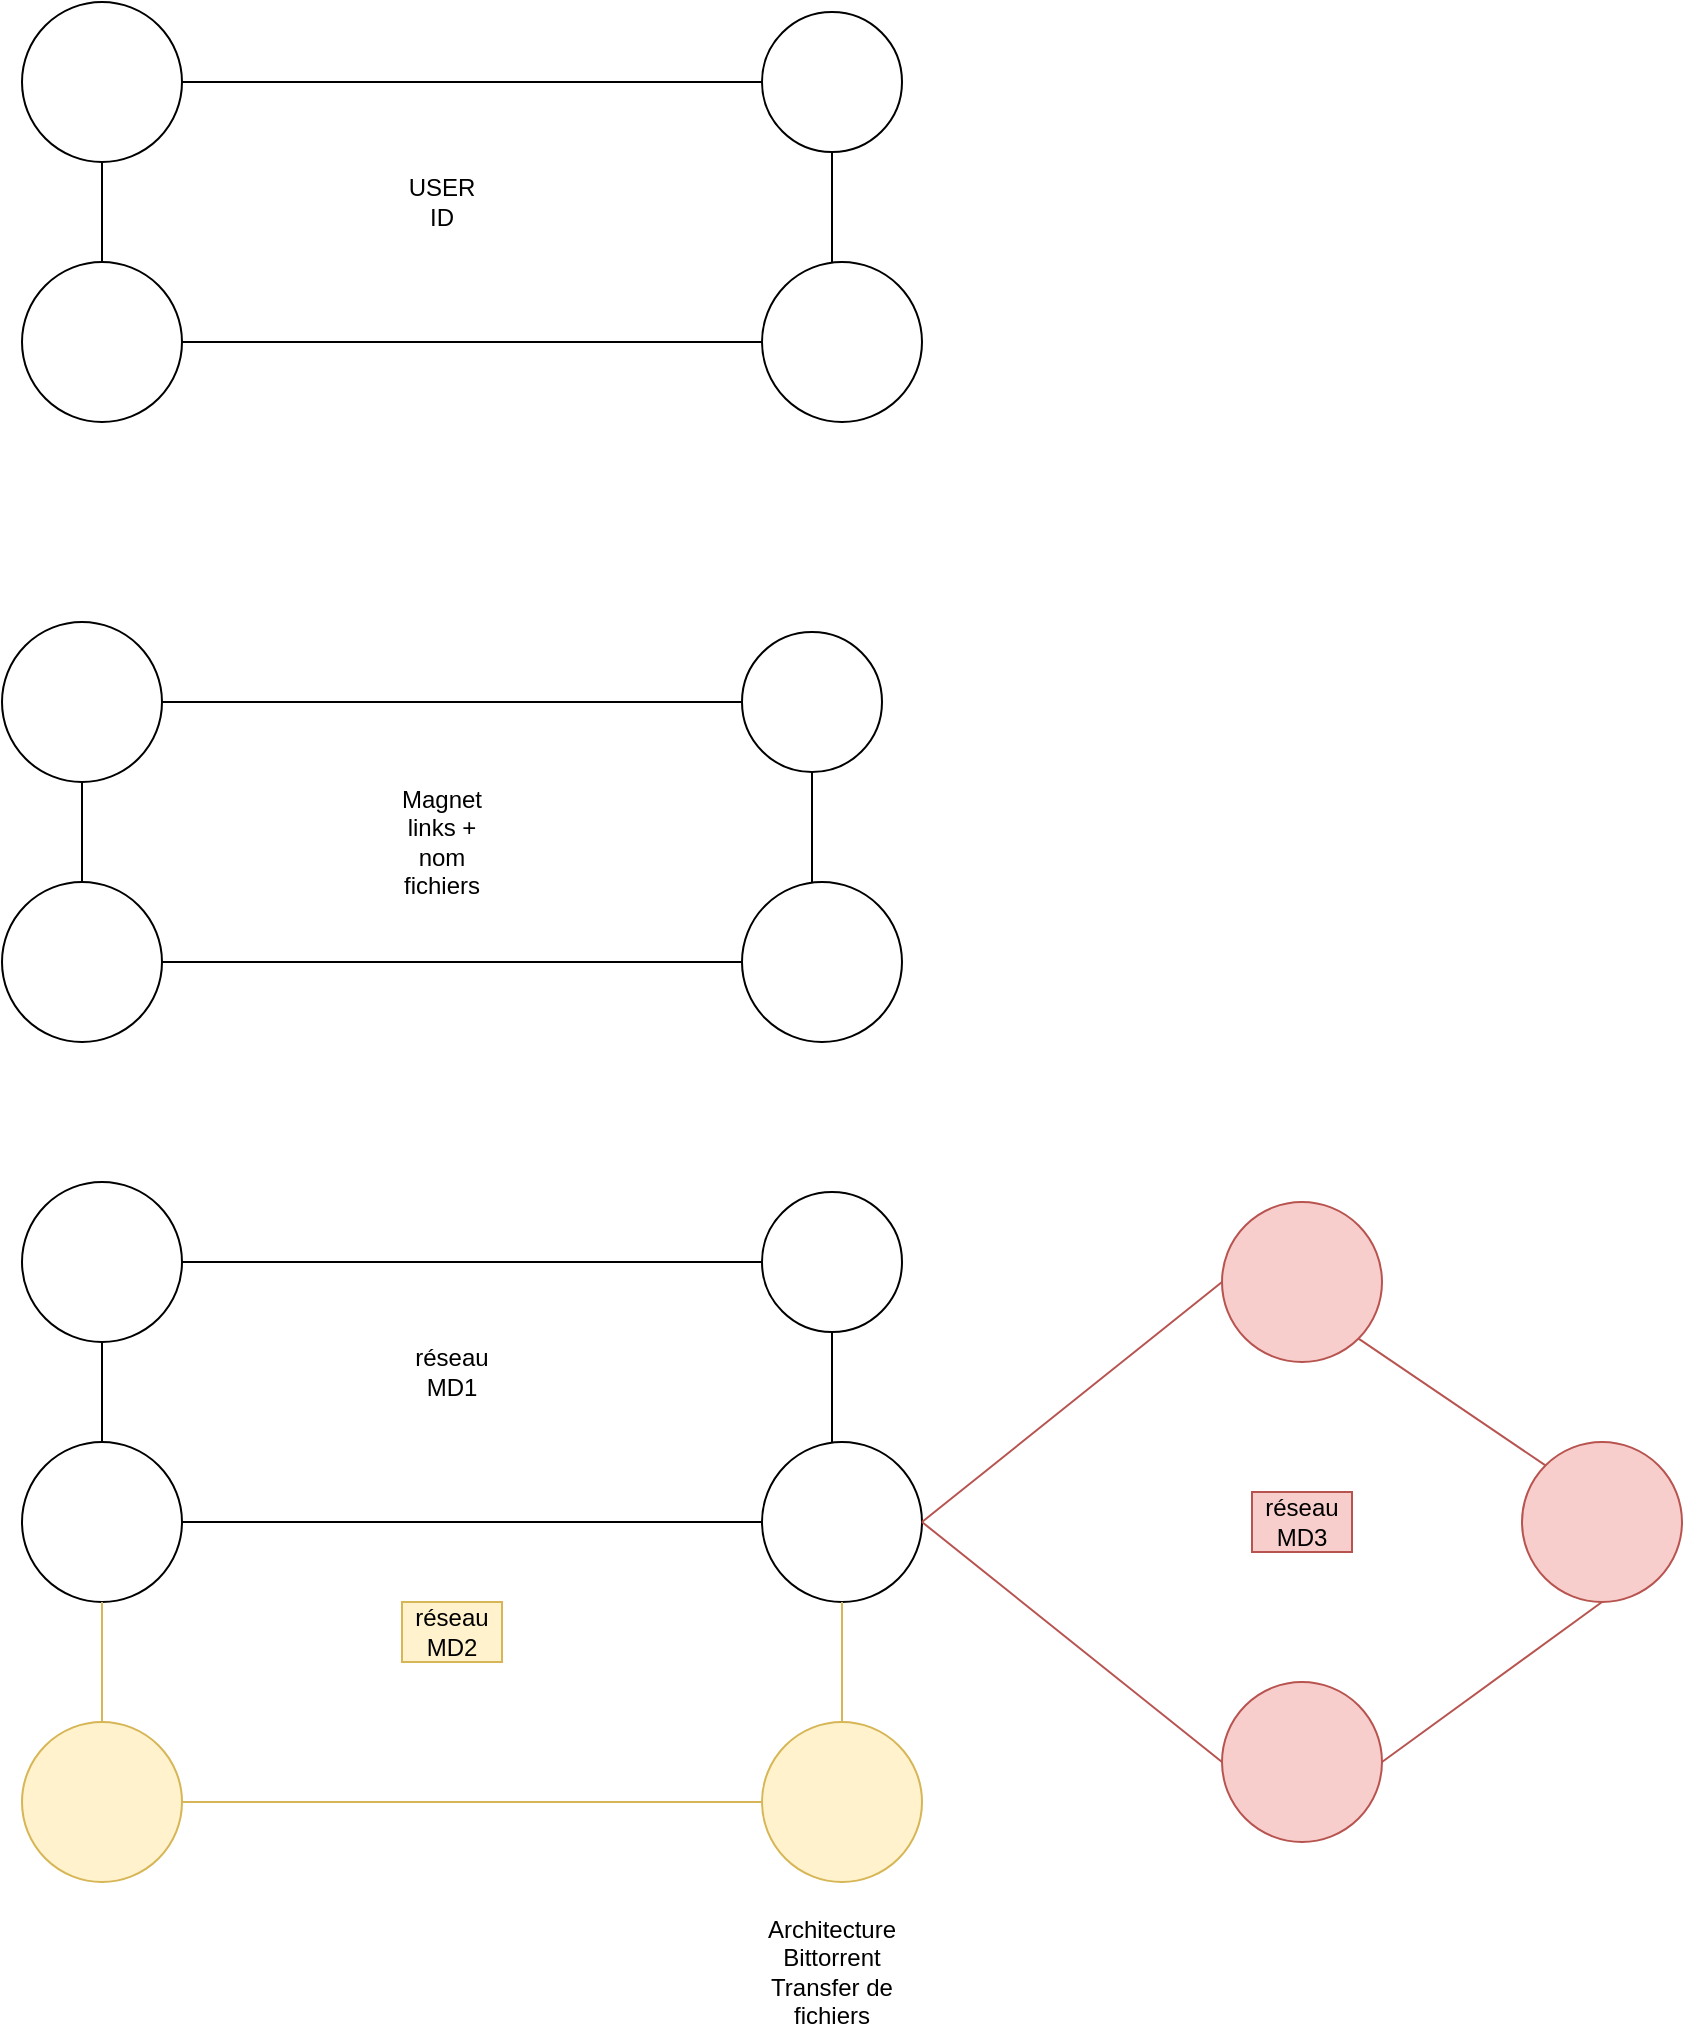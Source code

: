 <mxfile version="13.8.3" type="github">
  <diagram name="Page-1" id="822b0af5-4adb-64df-f703-e8dfc1f81529">
    <mxGraphModel dx="1038" dy="548" grid="1" gridSize="10" guides="1" tooltips="1" connect="1" arrows="1" fold="1" page="1" pageScale="1" pageWidth="1700" pageHeight="1100" background="#ffffff" math="0" shadow="0">
      <root>
        <mxCell id="0" />
        <mxCell id="1" parent="0" />
        <mxCell id="3pc_l4z9qfXUdPNkcv5j-1" value="" style="ellipse;whiteSpace=wrap;html=1;aspect=fixed;" vertex="1" parent="1">
          <mxGeometry x="120" y="40" width="80" height="80" as="geometry" />
        </mxCell>
        <mxCell id="3pc_l4z9qfXUdPNkcv5j-2" value="" style="ellipse;whiteSpace=wrap;html=1;aspect=fixed;" vertex="1" parent="1">
          <mxGeometry x="120" y="170" width="80" height="80" as="geometry" />
        </mxCell>
        <mxCell id="3pc_l4z9qfXUdPNkcv5j-3" value="" style="ellipse;whiteSpace=wrap;html=1;aspect=fixed;" vertex="1" parent="1">
          <mxGeometry x="490" y="170" width="80" height="80" as="geometry" />
        </mxCell>
        <mxCell id="3pc_l4z9qfXUdPNkcv5j-4" value="" style="ellipse;whiteSpace=wrap;html=1;aspect=fixed;" vertex="1" parent="1">
          <mxGeometry x="490" y="45" width="70" height="70" as="geometry" />
        </mxCell>
        <mxCell id="3pc_l4z9qfXUdPNkcv5j-5" value="" style="endArrow=none;html=1;exitX=1;exitY=0.5;exitDx=0;exitDy=0;entryX=0;entryY=0.5;entryDx=0;entryDy=0;" edge="1" parent="1" source="3pc_l4z9qfXUdPNkcv5j-1" target="3pc_l4z9qfXUdPNkcv5j-4">
          <mxGeometry width="50" height="50" relative="1" as="geometry">
            <mxPoint x="640" y="380" as="sourcePoint" />
            <mxPoint x="690" y="330" as="targetPoint" />
            <Array as="points" />
          </mxGeometry>
        </mxCell>
        <mxCell id="3pc_l4z9qfXUdPNkcv5j-6" value="" style="endArrow=none;html=1;exitX=1;exitY=0.5;exitDx=0;exitDy=0;entryX=0;entryY=0.5;entryDx=0;entryDy=0;" edge="1" parent="1" source="3pc_l4z9qfXUdPNkcv5j-2" target="3pc_l4z9qfXUdPNkcv5j-3">
          <mxGeometry width="50" height="50" relative="1" as="geometry">
            <mxPoint x="640" y="380" as="sourcePoint" />
            <mxPoint x="690" y="330" as="targetPoint" />
          </mxGeometry>
        </mxCell>
        <mxCell id="3pc_l4z9qfXUdPNkcv5j-8" value="" style="endArrow=none;html=1;exitX=0.5;exitY=1;exitDx=0;exitDy=0;" edge="1" parent="1" source="3pc_l4z9qfXUdPNkcv5j-4">
          <mxGeometry width="50" height="50" relative="1" as="geometry">
            <mxPoint x="640" y="380" as="sourcePoint" />
            <mxPoint x="525" y="170" as="targetPoint" />
          </mxGeometry>
        </mxCell>
        <mxCell id="3pc_l4z9qfXUdPNkcv5j-9" value="" style="endArrow=none;html=1;exitX=0.5;exitY=1;exitDx=0;exitDy=0;entryX=0.5;entryY=0;entryDx=0;entryDy=0;" edge="1" parent="1" source="3pc_l4z9qfXUdPNkcv5j-1" target="3pc_l4z9qfXUdPNkcv5j-2">
          <mxGeometry width="50" height="50" relative="1" as="geometry">
            <mxPoint x="650" y="390" as="sourcePoint" />
            <mxPoint x="700" y="340" as="targetPoint" />
          </mxGeometry>
        </mxCell>
        <mxCell id="3pc_l4z9qfXUdPNkcv5j-10" value="" style="ellipse;whiteSpace=wrap;html=1;aspect=fixed;" vertex="1" parent="1">
          <mxGeometry x="110" y="350" width="80" height="80" as="geometry" />
        </mxCell>
        <mxCell id="3pc_l4z9qfXUdPNkcv5j-11" value="" style="ellipse;whiteSpace=wrap;html=1;aspect=fixed;" vertex="1" parent="1">
          <mxGeometry x="110" y="480" width="80" height="80" as="geometry" />
        </mxCell>
        <mxCell id="3pc_l4z9qfXUdPNkcv5j-12" value="" style="ellipse;whiteSpace=wrap;html=1;aspect=fixed;" vertex="1" parent="1">
          <mxGeometry x="480" y="480" width="80" height="80" as="geometry" />
        </mxCell>
        <mxCell id="3pc_l4z9qfXUdPNkcv5j-13" value="" style="ellipse;whiteSpace=wrap;html=1;aspect=fixed;" vertex="1" parent="1">
          <mxGeometry x="480" y="355" width="70" height="70" as="geometry" />
        </mxCell>
        <mxCell id="3pc_l4z9qfXUdPNkcv5j-14" value="" style="endArrow=none;html=1;exitX=1;exitY=0.5;exitDx=0;exitDy=0;entryX=0;entryY=0.5;entryDx=0;entryDy=0;" edge="1" parent="1" source="3pc_l4z9qfXUdPNkcv5j-10" target="3pc_l4z9qfXUdPNkcv5j-13">
          <mxGeometry width="50" height="50" relative="1" as="geometry">
            <mxPoint x="630" y="690" as="sourcePoint" />
            <mxPoint x="680" y="640" as="targetPoint" />
            <Array as="points" />
          </mxGeometry>
        </mxCell>
        <mxCell id="3pc_l4z9qfXUdPNkcv5j-15" value="" style="endArrow=none;html=1;exitX=1;exitY=0.5;exitDx=0;exitDy=0;entryX=0;entryY=0.5;entryDx=0;entryDy=0;" edge="1" parent="1" source="3pc_l4z9qfXUdPNkcv5j-11" target="3pc_l4z9qfXUdPNkcv5j-12">
          <mxGeometry width="50" height="50" relative="1" as="geometry">
            <mxPoint x="630" y="690" as="sourcePoint" />
            <mxPoint x="680" y="640" as="targetPoint" />
          </mxGeometry>
        </mxCell>
        <mxCell id="3pc_l4z9qfXUdPNkcv5j-16" value="" style="endArrow=none;html=1;exitX=0.5;exitY=1;exitDx=0;exitDy=0;" edge="1" parent="1" source="3pc_l4z9qfXUdPNkcv5j-13">
          <mxGeometry width="50" height="50" relative="1" as="geometry">
            <mxPoint x="630" y="690" as="sourcePoint" />
            <mxPoint x="515" y="480" as="targetPoint" />
          </mxGeometry>
        </mxCell>
        <mxCell id="3pc_l4z9qfXUdPNkcv5j-17" value="" style="endArrow=none;html=1;exitX=0.5;exitY=1;exitDx=0;exitDy=0;entryX=0.5;entryY=0;entryDx=0;entryDy=0;" edge="1" parent="1" source="3pc_l4z9qfXUdPNkcv5j-10" target="3pc_l4z9qfXUdPNkcv5j-11">
          <mxGeometry width="50" height="50" relative="1" as="geometry">
            <mxPoint x="640" y="700" as="sourcePoint" />
            <mxPoint x="690" y="650" as="targetPoint" />
          </mxGeometry>
        </mxCell>
        <mxCell id="3pc_l4z9qfXUdPNkcv5j-18" value="USER ID" style="text;html=1;strokeColor=none;fillColor=none;align=center;verticalAlign=middle;whiteSpace=wrap;rounded=0;" vertex="1" parent="1">
          <mxGeometry x="310" y="130" width="40" height="20" as="geometry" />
        </mxCell>
        <mxCell id="3pc_l4z9qfXUdPNkcv5j-20" value="Magnet links + nom fichiers" style="text;html=1;strokeColor=none;fillColor=none;align=center;verticalAlign=middle;whiteSpace=wrap;rounded=0;" vertex="1" parent="1">
          <mxGeometry x="310" y="450" width="40" height="20" as="geometry" />
        </mxCell>
        <mxCell id="3pc_l4z9qfXUdPNkcv5j-21" value="" style="ellipse;whiteSpace=wrap;html=1;aspect=fixed;" vertex="1" parent="1">
          <mxGeometry x="120" y="630" width="80" height="80" as="geometry" />
        </mxCell>
        <mxCell id="3pc_l4z9qfXUdPNkcv5j-22" value="" style="ellipse;whiteSpace=wrap;html=1;aspect=fixed;" vertex="1" parent="1">
          <mxGeometry x="120" y="760" width="80" height="80" as="geometry" />
        </mxCell>
        <mxCell id="3pc_l4z9qfXUdPNkcv5j-23" value="" style="ellipse;whiteSpace=wrap;html=1;aspect=fixed;" vertex="1" parent="1">
          <mxGeometry x="490" y="760" width="80" height="80" as="geometry" />
        </mxCell>
        <mxCell id="3pc_l4z9qfXUdPNkcv5j-24" value="" style="ellipse;whiteSpace=wrap;html=1;aspect=fixed;" vertex="1" parent="1">
          <mxGeometry x="490" y="635" width="70" height="70" as="geometry" />
        </mxCell>
        <mxCell id="3pc_l4z9qfXUdPNkcv5j-25" value="" style="endArrow=none;html=1;exitX=1;exitY=0.5;exitDx=0;exitDy=0;entryX=0;entryY=0.5;entryDx=0;entryDy=0;" edge="1" parent="1" source="3pc_l4z9qfXUdPNkcv5j-21" target="3pc_l4z9qfXUdPNkcv5j-24">
          <mxGeometry width="50" height="50" relative="1" as="geometry">
            <mxPoint x="640" y="970" as="sourcePoint" />
            <mxPoint x="690" y="920" as="targetPoint" />
            <Array as="points" />
          </mxGeometry>
        </mxCell>
        <mxCell id="3pc_l4z9qfXUdPNkcv5j-26" value="" style="endArrow=none;html=1;exitX=1;exitY=0.5;exitDx=0;exitDy=0;entryX=0;entryY=0.5;entryDx=0;entryDy=0;" edge="1" parent="1" source="3pc_l4z9qfXUdPNkcv5j-22" target="3pc_l4z9qfXUdPNkcv5j-23">
          <mxGeometry width="50" height="50" relative="1" as="geometry">
            <mxPoint x="640" y="970" as="sourcePoint" />
            <mxPoint x="690" y="920" as="targetPoint" />
          </mxGeometry>
        </mxCell>
        <mxCell id="3pc_l4z9qfXUdPNkcv5j-27" value="" style="endArrow=none;html=1;exitX=0.5;exitY=1;exitDx=0;exitDy=0;" edge="1" parent="1" source="3pc_l4z9qfXUdPNkcv5j-24">
          <mxGeometry width="50" height="50" relative="1" as="geometry">
            <mxPoint x="640" y="970" as="sourcePoint" />
            <mxPoint x="525" y="760" as="targetPoint" />
          </mxGeometry>
        </mxCell>
        <mxCell id="3pc_l4z9qfXUdPNkcv5j-28" value="" style="endArrow=none;html=1;exitX=0.5;exitY=1;exitDx=0;exitDy=0;entryX=0.5;entryY=0;entryDx=0;entryDy=0;" edge="1" parent="1" source="3pc_l4z9qfXUdPNkcv5j-21" target="3pc_l4z9qfXUdPNkcv5j-22">
          <mxGeometry width="50" height="50" relative="1" as="geometry">
            <mxPoint x="650" y="980" as="sourcePoint" />
            <mxPoint x="700" y="930" as="targetPoint" />
          </mxGeometry>
        </mxCell>
        <mxCell id="3pc_l4z9qfXUdPNkcv5j-30" value="" style="ellipse;whiteSpace=wrap;html=1;aspect=fixed;fillColor=#fff2cc;strokeColor=#d6b656;" vertex="1" parent="1">
          <mxGeometry x="120" y="900" width="80" height="80" as="geometry" />
        </mxCell>
        <mxCell id="3pc_l4z9qfXUdPNkcv5j-33" value="" style="endArrow=none;html=1;exitX=0.5;exitY=0;exitDx=0;exitDy=0;entryX=0.5;entryY=1;entryDx=0;entryDy=0;fillColor=#fff2cc;strokeColor=#d6b656;" edge="1" parent="1" source="3pc_l4z9qfXUdPNkcv5j-30" target="3pc_l4z9qfXUdPNkcv5j-22">
          <mxGeometry width="50" height="50" relative="1" as="geometry">
            <mxPoint x="360" y="870" as="sourcePoint" />
            <mxPoint x="410" y="820" as="targetPoint" />
          </mxGeometry>
        </mxCell>
        <mxCell id="3pc_l4z9qfXUdPNkcv5j-34" value="" style="ellipse;whiteSpace=wrap;html=1;aspect=fixed;fillColor=#fff2cc;strokeColor=#d6b656;" vertex="1" parent="1">
          <mxGeometry x="490" y="900" width="80" height="80" as="geometry" />
        </mxCell>
        <mxCell id="3pc_l4z9qfXUdPNkcv5j-35" value="" style="endArrow=none;html=1;exitX=1;exitY=0.5;exitDx=0;exitDy=0;entryX=0;entryY=0.5;entryDx=0;entryDy=0;fillColor=#fff2cc;strokeColor=#d6b656;" edge="1" parent="1" source="3pc_l4z9qfXUdPNkcv5j-30" target="3pc_l4z9qfXUdPNkcv5j-34">
          <mxGeometry width="50" height="50" relative="1" as="geometry">
            <mxPoint x="360" y="870" as="sourcePoint" />
            <mxPoint x="410" y="820" as="targetPoint" />
          </mxGeometry>
        </mxCell>
        <mxCell id="3pc_l4z9qfXUdPNkcv5j-36" value="" style="endArrow=none;html=1;exitX=0.5;exitY=0;exitDx=0;exitDy=0;entryX=0.5;entryY=1;entryDx=0;entryDy=0;fillColor=#fff2cc;strokeColor=#d6b656;" edge="1" parent="1" source="3pc_l4z9qfXUdPNkcv5j-34" target="3pc_l4z9qfXUdPNkcv5j-23">
          <mxGeometry width="50" height="50" relative="1" as="geometry">
            <mxPoint x="360" y="870" as="sourcePoint" />
            <mxPoint x="525" y="850" as="targetPoint" />
          </mxGeometry>
        </mxCell>
        <mxCell id="3pc_l4z9qfXUdPNkcv5j-37" value="réseau MD1" style="text;html=1;strokeColor=none;fillColor=none;align=center;verticalAlign=middle;whiteSpace=wrap;rounded=0;" vertex="1" parent="1">
          <mxGeometry x="310" y="710" width="50" height="30" as="geometry" />
        </mxCell>
        <mxCell id="3pc_l4z9qfXUdPNkcv5j-38" value="réseau MD2" style="text;html=1;strokeColor=#d6b656;fillColor=#fff2cc;align=center;verticalAlign=middle;whiteSpace=wrap;rounded=0;" vertex="1" parent="1">
          <mxGeometry x="310" y="840" width="50" height="30" as="geometry" />
        </mxCell>
        <mxCell id="3pc_l4z9qfXUdPNkcv5j-40" value="" style="ellipse;whiteSpace=wrap;html=1;aspect=fixed;fillColor=#f8cecc;strokeColor=#b85450;" vertex="1" parent="1">
          <mxGeometry x="720" y="640" width="80" height="80" as="geometry" />
        </mxCell>
        <mxCell id="3pc_l4z9qfXUdPNkcv5j-41" value="" style="ellipse;whiteSpace=wrap;html=1;aspect=fixed;fillColor=#f8cecc;strokeColor=#b85450;" vertex="1" parent="1">
          <mxGeometry x="720" y="880" width="80" height="80" as="geometry" />
        </mxCell>
        <mxCell id="3pc_l4z9qfXUdPNkcv5j-42" value="" style="ellipse;whiteSpace=wrap;html=1;aspect=fixed;fillColor=#f8cecc;strokeColor=#b85450;" vertex="1" parent="1">
          <mxGeometry x="870" y="760" width="80" height="80" as="geometry" />
        </mxCell>
        <mxCell id="3pc_l4z9qfXUdPNkcv5j-44" value="" style="endArrow=none;html=1;entryX=0;entryY=0.5;entryDx=0;entryDy=0;exitX=1;exitY=0.5;exitDx=0;exitDy=0;fillColor=#f8cecc;strokeColor=#b85450;" edge="1" parent="1" source="3pc_l4z9qfXUdPNkcv5j-23" target="3pc_l4z9qfXUdPNkcv5j-40">
          <mxGeometry width="50" height="50" relative="1" as="geometry">
            <mxPoint x="520" y="850" as="sourcePoint" />
            <mxPoint x="570" y="800" as="targetPoint" />
          </mxGeometry>
        </mxCell>
        <mxCell id="3pc_l4z9qfXUdPNkcv5j-45" value="" style="endArrow=none;html=1;entryX=0.5;entryY=1;entryDx=0;entryDy=0;exitX=1;exitY=0.5;exitDx=0;exitDy=0;fillColor=#f8cecc;strokeColor=#b85450;" edge="1" parent="1" source="3pc_l4z9qfXUdPNkcv5j-41" target="3pc_l4z9qfXUdPNkcv5j-42">
          <mxGeometry width="50" height="50" relative="1" as="geometry">
            <mxPoint x="520" y="850" as="sourcePoint" />
            <mxPoint x="570" y="800" as="targetPoint" />
          </mxGeometry>
        </mxCell>
        <mxCell id="3pc_l4z9qfXUdPNkcv5j-46" value="" style="endArrow=none;html=1;entryX=1;entryY=1;entryDx=0;entryDy=0;exitX=0;exitY=0;exitDx=0;exitDy=0;fillColor=#f8cecc;strokeColor=#b85450;" edge="1" parent="1" source="3pc_l4z9qfXUdPNkcv5j-42" target="3pc_l4z9qfXUdPNkcv5j-40">
          <mxGeometry width="50" height="50" relative="1" as="geometry">
            <mxPoint x="520" y="850" as="sourcePoint" />
            <mxPoint x="570" y="800" as="targetPoint" />
          </mxGeometry>
        </mxCell>
        <mxCell id="3pc_l4z9qfXUdPNkcv5j-47" value="" style="endArrow=none;html=1;entryX=0;entryY=0.5;entryDx=0;entryDy=0;exitX=1;exitY=0.5;exitDx=0;exitDy=0;fillColor=#f8cecc;strokeColor=#b85450;" edge="1" parent="1" source="3pc_l4z9qfXUdPNkcv5j-23" target="3pc_l4z9qfXUdPNkcv5j-41">
          <mxGeometry width="50" height="50" relative="1" as="geometry">
            <mxPoint x="520" y="850" as="sourcePoint" />
            <mxPoint x="570" y="800" as="targetPoint" />
          </mxGeometry>
        </mxCell>
        <mxCell id="3pc_l4z9qfXUdPNkcv5j-48" value="réseau MD3" style="text;html=1;strokeColor=#b85450;fillColor=#f8cecc;align=center;verticalAlign=middle;whiteSpace=wrap;rounded=0;" vertex="1" parent="1">
          <mxGeometry x="735" y="785" width="50" height="30" as="geometry" />
        </mxCell>
        <mxCell id="3pc_l4z9qfXUdPNkcv5j-49" value="Architecture Bittorrent&lt;br&gt;Transfer de fichiers" style="text;html=1;strokeColor=none;fillColor=none;align=center;verticalAlign=middle;whiteSpace=wrap;rounded=0;" vertex="1" parent="1">
          <mxGeometry x="475" y="990" width="100" height="70" as="geometry" />
        </mxCell>
      </root>
    </mxGraphModel>
  </diagram>
</mxfile>
